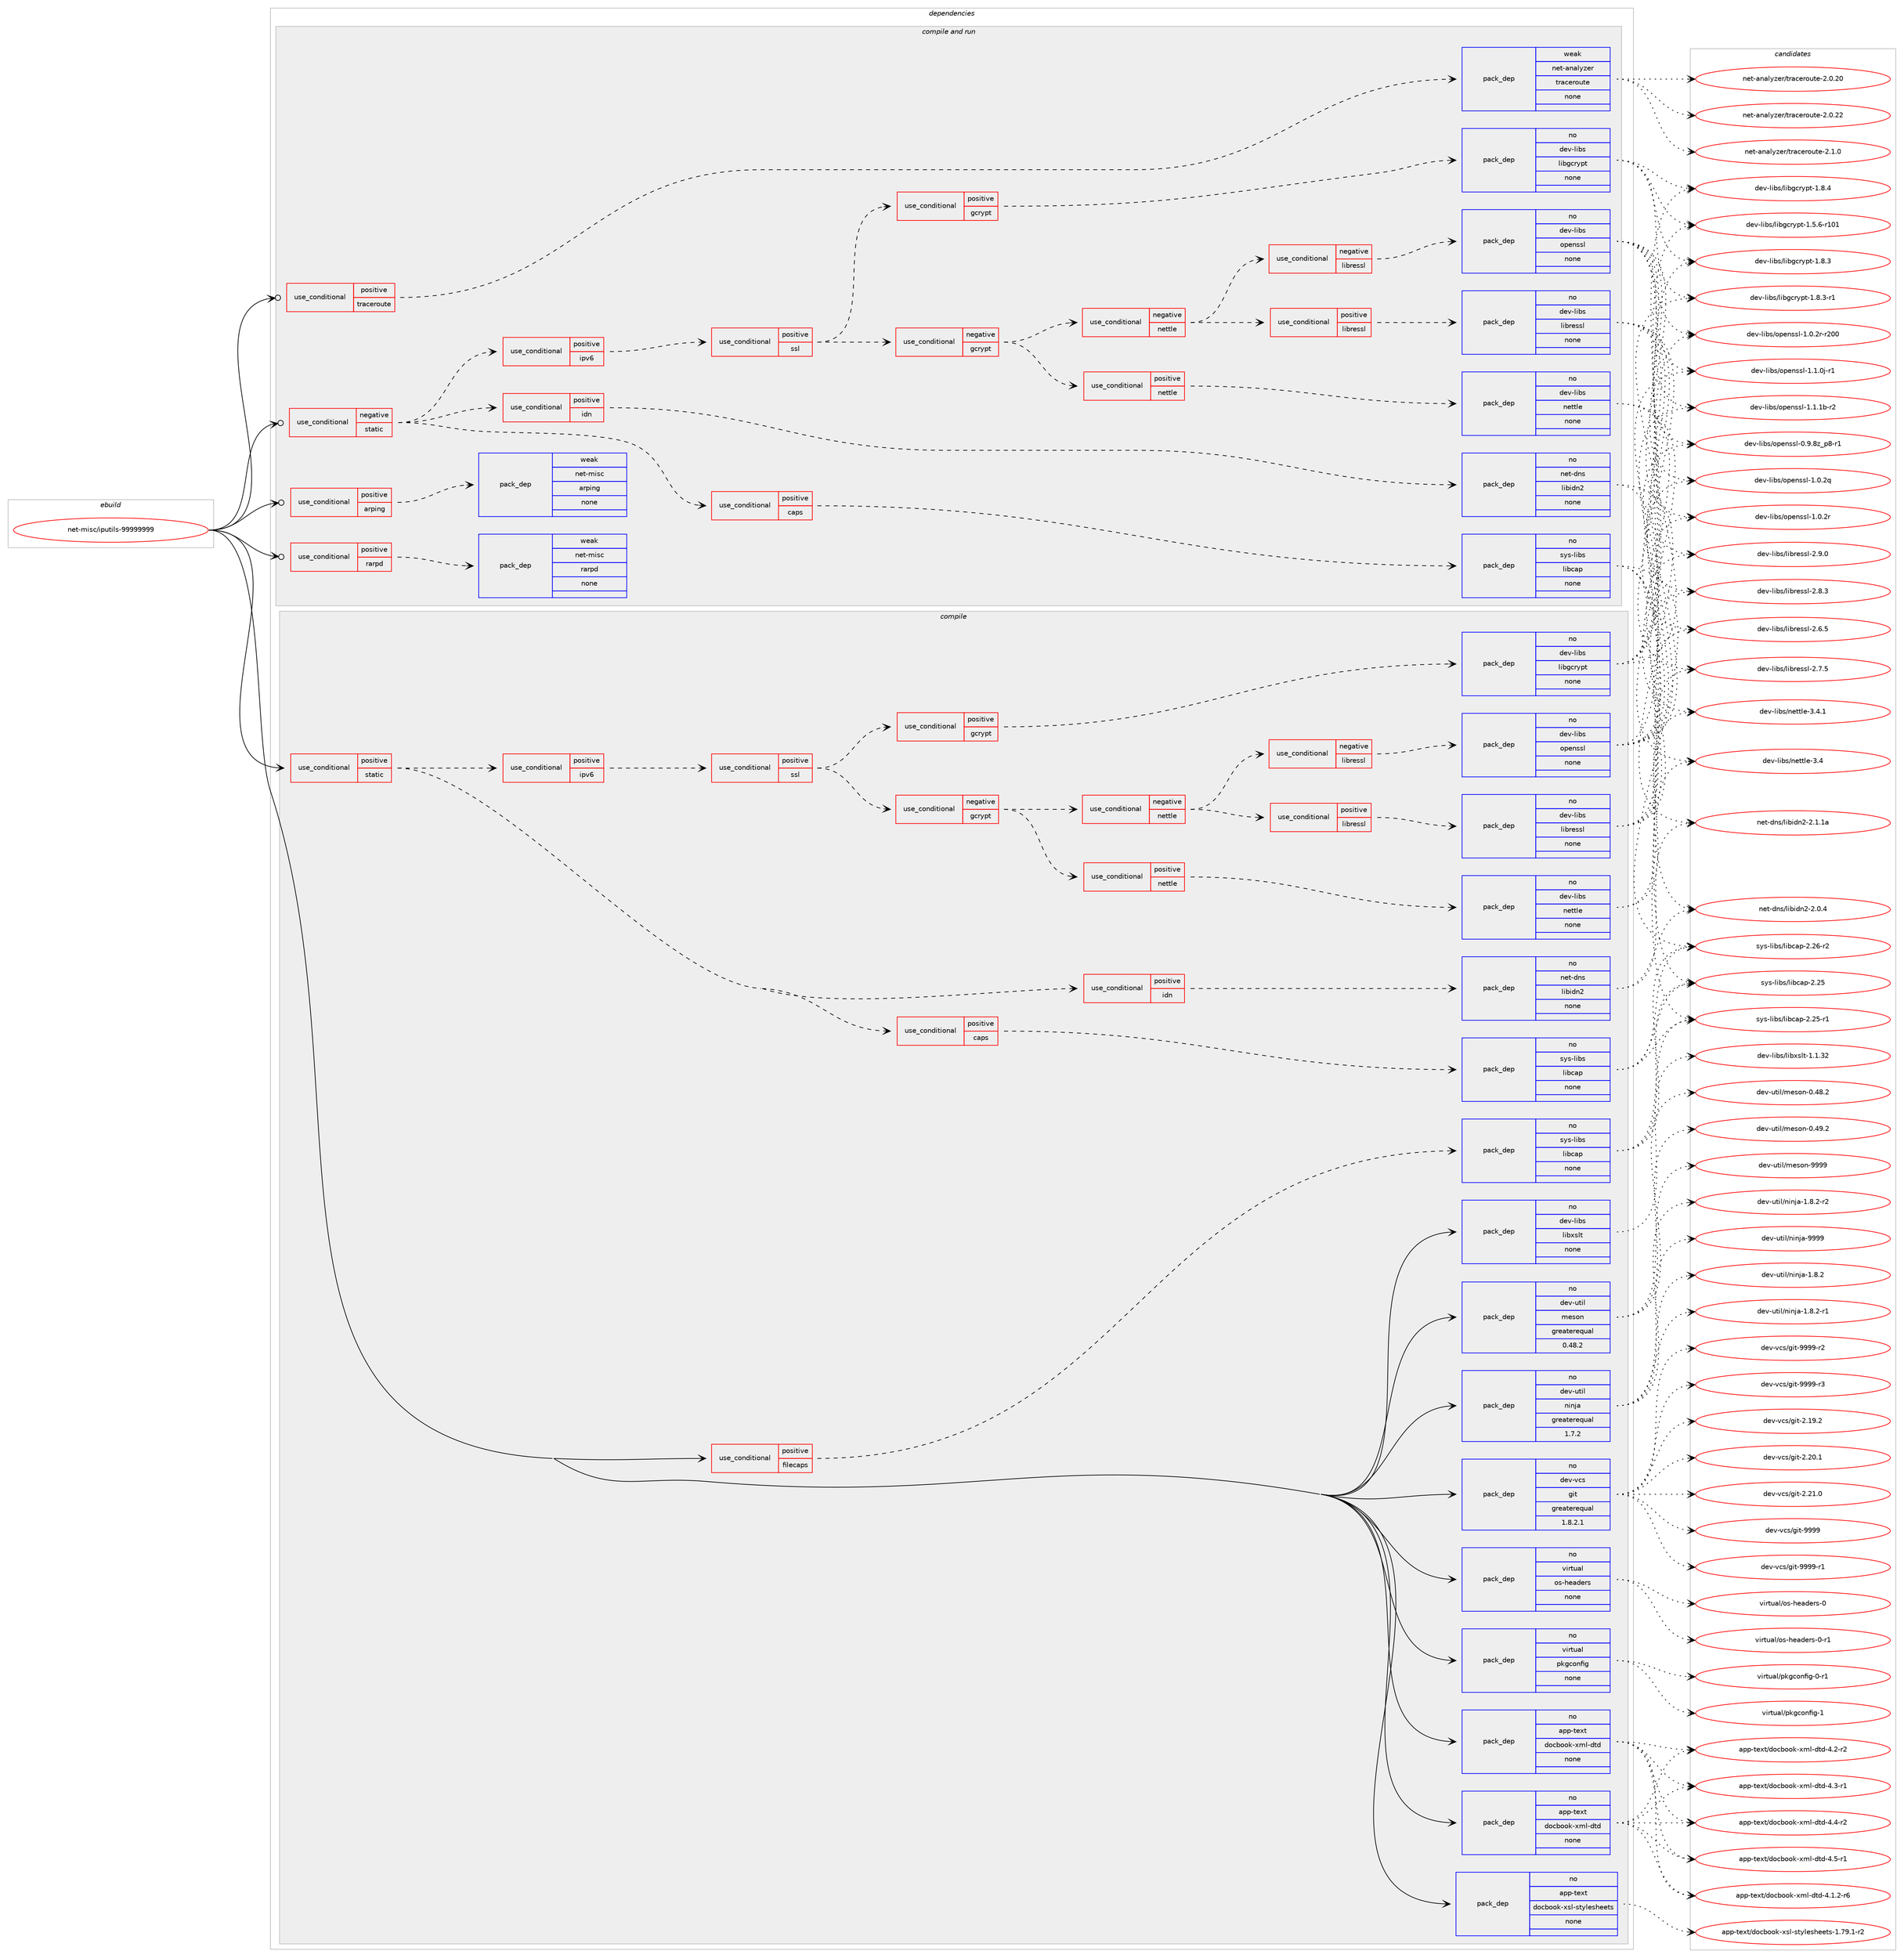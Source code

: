 digraph prolog {

# *************
# Graph options
# *************

newrank=true;
concentrate=true;
compound=true;
graph [rankdir=LR,fontname=Helvetica,fontsize=10,ranksep=1.5];#, ranksep=2.5, nodesep=0.2];
edge  [arrowhead=vee];
node  [fontname=Helvetica,fontsize=10];

# **********
# The ebuild
# **********

subgraph cluster_leftcol {
color=gray;
rank=same;
label=<<i>ebuild</i>>;
id [label="net-misc/iputils-99999999", color=red, width=4, href="../net-misc/iputils-99999999.svg"];
}

# ****************
# The dependencies
# ****************

subgraph cluster_midcol {
color=gray;
label=<<i>dependencies</i>>;
subgraph cluster_compile {
fillcolor="#eeeeee";
style=filled;
label=<<i>compile</i>>;
subgraph cond448499 {
dependency1668539 [label=<<TABLE BORDER="0" CELLBORDER="1" CELLSPACING="0" CELLPADDING="4"><TR><TD ROWSPAN="3" CELLPADDING="10">use_conditional</TD></TR><TR><TD>positive</TD></TR><TR><TD>filecaps</TD></TR></TABLE>>, shape=none, color=red];
subgraph pack1192918 {
dependency1668540 [label=<<TABLE BORDER="0" CELLBORDER="1" CELLSPACING="0" CELLPADDING="4" WIDTH="220"><TR><TD ROWSPAN="6" CELLPADDING="30">pack_dep</TD></TR><TR><TD WIDTH="110">no</TD></TR><TR><TD>sys-libs</TD></TR><TR><TD>libcap</TD></TR><TR><TD>none</TD></TR><TR><TD></TD></TR></TABLE>>, shape=none, color=blue];
}
dependency1668539:e -> dependency1668540:w [weight=20,style="dashed",arrowhead="vee"];
}
id:e -> dependency1668539:w [weight=20,style="solid",arrowhead="vee"];
subgraph cond448500 {
dependency1668541 [label=<<TABLE BORDER="0" CELLBORDER="1" CELLSPACING="0" CELLPADDING="4"><TR><TD ROWSPAN="3" CELLPADDING="10">use_conditional</TD></TR><TR><TD>positive</TD></TR><TR><TD>static</TD></TR></TABLE>>, shape=none, color=red];
subgraph cond448501 {
dependency1668542 [label=<<TABLE BORDER="0" CELLBORDER="1" CELLSPACING="0" CELLPADDING="4"><TR><TD ROWSPAN="3" CELLPADDING="10">use_conditional</TD></TR><TR><TD>positive</TD></TR><TR><TD>caps</TD></TR></TABLE>>, shape=none, color=red];
subgraph pack1192919 {
dependency1668543 [label=<<TABLE BORDER="0" CELLBORDER="1" CELLSPACING="0" CELLPADDING="4" WIDTH="220"><TR><TD ROWSPAN="6" CELLPADDING="30">pack_dep</TD></TR><TR><TD WIDTH="110">no</TD></TR><TR><TD>sys-libs</TD></TR><TR><TD>libcap</TD></TR><TR><TD>none</TD></TR><TR><TD></TD></TR></TABLE>>, shape=none, color=blue];
}
dependency1668542:e -> dependency1668543:w [weight=20,style="dashed",arrowhead="vee"];
}
dependency1668541:e -> dependency1668542:w [weight=20,style="dashed",arrowhead="vee"];
subgraph cond448502 {
dependency1668544 [label=<<TABLE BORDER="0" CELLBORDER="1" CELLSPACING="0" CELLPADDING="4"><TR><TD ROWSPAN="3" CELLPADDING="10">use_conditional</TD></TR><TR><TD>positive</TD></TR><TR><TD>idn</TD></TR></TABLE>>, shape=none, color=red];
subgraph pack1192920 {
dependency1668545 [label=<<TABLE BORDER="0" CELLBORDER="1" CELLSPACING="0" CELLPADDING="4" WIDTH="220"><TR><TD ROWSPAN="6" CELLPADDING="30">pack_dep</TD></TR><TR><TD WIDTH="110">no</TD></TR><TR><TD>net-dns</TD></TR><TR><TD>libidn2</TD></TR><TR><TD>none</TD></TR><TR><TD></TD></TR></TABLE>>, shape=none, color=blue];
}
dependency1668544:e -> dependency1668545:w [weight=20,style="dashed",arrowhead="vee"];
}
dependency1668541:e -> dependency1668544:w [weight=20,style="dashed",arrowhead="vee"];
subgraph cond448503 {
dependency1668546 [label=<<TABLE BORDER="0" CELLBORDER="1" CELLSPACING="0" CELLPADDING="4"><TR><TD ROWSPAN="3" CELLPADDING="10">use_conditional</TD></TR><TR><TD>positive</TD></TR><TR><TD>ipv6</TD></TR></TABLE>>, shape=none, color=red];
subgraph cond448504 {
dependency1668547 [label=<<TABLE BORDER="0" CELLBORDER="1" CELLSPACING="0" CELLPADDING="4"><TR><TD ROWSPAN="3" CELLPADDING="10">use_conditional</TD></TR><TR><TD>positive</TD></TR><TR><TD>ssl</TD></TR></TABLE>>, shape=none, color=red];
subgraph cond448505 {
dependency1668548 [label=<<TABLE BORDER="0" CELLBORDER="1" CELLSPACING="0" CELLPADDING="4"><TR><TD ROWSPAN="3" CELLPADDING="10">use_conditional</TD></TR><TR><TD>positive</TD></TR><TR><TD>gcrypt</TD></TR></TABLE>>, shape=none, color=red];
subgraph pack1192921 {
dependency1668549 [label=<<TABLE BORDER="0" CELLBORDER="1" CELLSPACING="0" CELLPADDING="4" WIDTH="220"><TR><TD ROWSPAN="6" CELLPADDING="30">pack_dep</TD></TR><TR><TD WIDTH="110">no</TD></TR><TR><TD>dev-libs</TD></TR><TR><TD>libgcrypt</TD></TR><TR><TD>none</TD></TR><TR><TD></TD></TR></TABLE>>, shape=none, color=blue];
}
dependency1668548:e -> dependency1668549:w [weight=20,style="dashed",arrowhead="vee"];
}
dependency1668547:e -> dependency1668548:w [weight=20,style="dashed",arrowhead="vee"];
subgraph cond448506 {
dependency1668550 [label=<<TABLE BORDER="0" CELLBORDER="1" CELLSPACING="0" CELLPADDING="4"><TR><TD ROWSPAN="3" CELLPADDING="10">use_conditional</TD></TR><TR><TD>negative</TD></TR><TR><TD>gcrypt</TD></TR></TABLE>>, shape=none, color=red];
subgraph cond448507 {
dependency1668551 [label=<<TABLE BORDER="0" CELLBORDER="1" CELLSPACING="0" CELLPADDING="4"><TR><TD ROWSPAN="3" CELLPADDING="10">use_conditional</TD></TR><TR><TD>positive</TD></TR><TR><TD>nettle</TD></TR></TABLE>>, shape=none, color=red];
subgraph pack1192922 {
dependency1668552 [label=<<TABLE BORDER="0" CELLBORDER="1" CELLSPACING="0" CELLPADDING="4" WIDTH="220"><TR><TD ROWSPAN="6" CELLPADDING="30">pack_dep</TD></TR><TR><TD WIDTH="110">no</TD></TR><TR><TD>dev-libs</TD></TR><TR><TD>nettle</TD></TR><TR><TD>none</TD></TR><TR><TD></TD></TR></TABLE>>, shape=none, color=blue];
}
dependency1668551:e -> dependency1668552:w [weight=20,style="dashed",arrowhead="vee"];
}
dependency1668550:e -> dependency1668551:w [weight=20,style="dashed",arrowhead="vee"];
subgraph cond448508 {
dependency1668553 [label=<<TABLE BORDER="0" CELLBORDER="1" CELLSPACING="0" CELLPADDING="4"><TR><TD ROWSPAN="3" CELLPADDING="10">use_conditional</TD></TR><TR><TD>negative</TD></TR><TR><TD>nettle</TD></TR></TABLE>>, shape=none, color=red];
subgraph cond448509 {
dependency1668554 [label=<<TABLE BORDER="0" CELLBORDER="1" CELLSPACING="0" CELLPADDING="4"><TR><TD ROWSPAN="3" CELLPADDING="10">use_conditional</TD></TR><TR><TD>positive</TD></TR><TR><TD>libressl</TD></TR></TABLE>>, shape=none, color=red];
subgraph pack1192923 {
dependency1668555 [label=<<TABLE BORDER="0" CELLBORDER="1" CELLSPACING="0" CELLPADDING="4" WIDTH="220"><TR><TD ROWSPAN="6" CELLPADDING="30">pack_dep</TD></TR><TR><TD WIDTH="110">no</TD></TR><TR><TD>dev-libs</TD></TR><TR><TD>libressl</TD></TR><TR><TD>none</TD></TR><TR><TD></TD></TR></TABLE>>, shape=none, color=blue];
}
dependency1668554:e -> dependency1668555:w [weight=20,style="dashed",arrowhead="vee"];
}
dependency1668553:e -> dependency1668554:w [weight=20,style="dashed",arrowhead="vee"];
subgraph cond448510 {
dependency1668556 [label=<<TABLE BORDER="0" CELLBORDER="1" CELLSPACING="0" CELLPADDING="4"><TR><TD ROWSPAN="3" CELLPADDING="10">use_conditional</TD></TR><TR><TD>negative</TD></TR><TR><TD>libressl</TD></TR></TABLE>>, shape=none, color=red];
subgraph pack1192924 {
dependency1668557 [label=<<TABLE BORDER="0" CELLBORDER="1" CELLSPACING="0" CELLPADDING="4" WIDTH="220"><TR><TD ROWSPAN="6" CELLPADDING="30">pack_dep</TD></TR><TR><TD WIDTH="110">no</TD></TR><TR><TD>dev-libs</TD></TR><TR><TD>openssl</TD></TR><TR><TD>none</TD></TR><TR><TD></TD></TR></TABLE>>, shape=none, color=blue];
}
dependency1668556:e -> dependency1668557:w [weight=20,style="dashed",arrowhead="vee"];
}
dependency1668553:e -> dependency1668556:w [weight=20,style="dashed",arrowhead="vee"];
}
dependency1668550:e -> dependency1668553:w [weight=20,style="dashed",arrowhead="vee"];
}
dependency1668547:e -> dependency1668550:w [weight=20,style="dashed",arrowhead="vee"];
}
dependency1668546:e -> dependency1668547:w [weight=20,style="dashed",arrowhead="vee"];
}
dependency1668541:e -> dependency1668546:w [weight=20,style="dashed",arrowhead="vee"];
}
id:e -> dependency1668541:w [weight=20,style="solid",arrowhead="vee"];
subgraph pack1192925 {
dependency1668558 [label=<<TABLE BORDER="0" CELLBORDER="1" CELLSPACING="0" CELLPADDING="4" WIDTH="220"><TR><TD ROWSPAN="6" CELLPADDING="30">pack_dep</TD></TR><TR><TD WIDTH="110">no</TD></TR><TR><TD>app-text</TD></TR><TR><TD>docbook-xml-dtd</TD></TR><TR><TD>none</TD></TR><TR><TD></TD></TR></TABLE>>, shape=none, color=blue];
}
id:e -> dependency1668558:w [weight=20,style="solid",arrowhead="vee"];
subgraph pack1192926 {
dependency1668559 [label=<<TABLE BORDER="0" CELLBORDER="1" CELLSPACING="0" CELLPADDING="4" WIDTH="220"><TR><TD ROWSPAN="6" CELLPADDING="30">pack_dep</TD></TR><TR><TD WIDTH="110">no</TD></TR><TR><TD>app-text</TD></TR><TR><TD>docbook-xml-dtd</TD></TR><TR><TD>none</TD></TR><TR><TD></TD></TR></TABLE>>, shape=none, color=blue];
}
id:e -> dependency1668559:w [weight=20,style="solid",arrowhead="vee"];
subgraph pack1192927 {
dependency1668560 [label=<<TABLE BORDER="0" CELLBORDER="1" CELLSPACING="0" CELLPADDING="4" WIDTH="220"><TR><TD ROWSPAN="6" CELLPADDING="30">pack_dep</TD></TR><TR><TD WIDTH="110">no</TD></TR><TR><TD>app-text</TD></TR><TR><TD>docbook-xsl-stylesheets</TD></TR><TR><TD>none</TD></TR><TR><TD></TD></TR></TABLE>>, shape=none, color=blue];
}
id:e -> dependency1668560:w [weight=20,style="solid",arrowhead="vee"];
subgraph pack1192928 {
dependency1668561 [label=<<TABLE BORDER="0" CELLBORDER="1" CELLSPACING="0" CELLPADDING="4" WIDTH="220"><TR><TD ROWSPAN="6" CELLPADDING="30">pack_dep</TD></TR><TR><TD WIDTH="110">no</TD></TR><TR><TD>dev-libs</TD></TR><TR><TD>libxslt</TD></TR><TR><TD>none</TD></TR><TR><TD></TD></TR></TABLE>>, shape=none, color=blue];
}
id:e -> dependency1668561:w [weight=20,style="solid",arrowhead="vee"];
subgraph pack1192929 {
dependency1668562 [label=<<TABLE BORDER="0" CELLBORDER="1" CELLSPACING="0" CELLPADDING="4" WIDTH="220"><TR><TD ROWSPAN="6" CELLPADDING="30">pack_dep</TD></TR><TR><TD WIDTH="110">no</TD></TR><TR><TD>dev-util</TD></TR><TR><TD>meson</TD></TR><TR><TD>greaterequal</TD></TR><TR><TD>0.48.2</TD></TR></TABLE>>, shape=none, color=blue];
}
id:e -> dependency1668562:w [weight=20,style="solid",arrowhead="vee"];
subgraph pack1192930 {
dependency1668563 [label=<<TABLE BORDER="0" CELLBORDER="1" CELLSPACING="0" CELLPADDING="4" WIDTH="220"><TR><TD ROWSPAN="6" CELLPADDING="30">pack_dep</TD></TR><TR><TD WIDTH="110">no</TD></TR><TR><TD>dev-util</TD></TR><TR><TD>ninja</TD></TR><TR><TD>greaterequal</TD></TR><TR><TD>1.7.2</TD></TR></TABLE>>, shape=none, color=blue];
}
id:e -> dependency1668563:w [weight=20,style="solid",arrowhead="vee"];
subgraph pack1192931 {
dependency1668564 [label=<<TABLE BORDER="0" CELLBORDER="1" CELLSPACING="0" CELLPADDING="4" WIDTH="220"><TR><TD ROWSPAN="6" CELLPADDING="30">pack_dep</TD></TR><TR><TD WIDTH="110">no</TD></TR><TR><TD>dev-vcs</TD></TR><TR><TD>git</TD></TR><TR><TD>greaterequal</TD></TR><TR><TD>1.8.2.1</TD></TR></TABLE>>, shape=none, color=blue];
}
id:e -> dependency1668564:w [weight=20,style="solid",arrowhead="vee"];
subgraph pack1192932 {
dependency1668565 [label=<<TABLE BORDER="0" CELLBORDER="1" CELLSPACING="0" CELLPADDING="4" WIDTH="220"><TR><TD ROWSPAN="6" CELLPADDING="30">pack_dep</TD></TR><TR><TD WIDTH="110">no</TD></TR><TR><TD>virtual</TD></TR><TR><TD>os-headers</TD></TR><TR><TD>none</TD></TR><TR><TD></TD></TR></TABLE>>, shape=none, color=blue];
}
id:e -> dependency1668565:w [weight=20,style="solid",arrowhead="vee"];
subgraph pack1192933 {
dependency1668566 [label=<<TABLE BORDER="0" CELLBORDER="1" CELLSPACING="0" CELLPADDING="4" WIDTH="220"><TR><TD ROWSPAN="6" CELLPADDING="30">pack_dep</TD></TR><TR><TD WIDTH="110">no</TD></TR><TR><TD>virtual</TD></TR><TR><TD>pkgconfig</TD></TR><TR><TD>none</TD></TR><TR><TD></TD></TR></TABLE>>, shape=none, color=blue];
}
id:e -> dependency1668566:w [weight=20,style="solid",arrowhead="vee"];
}
subgraph cluster_compileandrun {
fillcolor="#eeeeee";
style=filled;
label=<<i>compile and run</i>>;
subgraph cond448511 {
dependency1668567 [label=<<TABLE BORDER="0" CELLBORDER="1" CELLSPACING="0" CELLPADDING="4"><TR><TD ROWSPAN="3" CELLPADDING="10">use_conditional</TD></TR><TR><TD>negative</TD></TR><TR><TD>static</TD></TR></TABLE>>, shape=none, color=red];
subgraph cond448512 {
dependency1668568 [label=<<TABLE BORDER="0" CELLBORDER="1" CELLSPACING="0" CELLPADDING="4"><TR><TD ROWSPAN="3" CELLPADDING="10">use_conditional</TD></TR><TR><TD>positive</TD></TR><TR><TD>caps</TD></TR></TABLE>>, shape=none, color=red];
subgraph pack1192934 {
dependency1668569 [label=<<TABLE BORDER="0" CELLBORDER="1" CELLSPACING="0" CELLPADDING="4" WIDTH="220"><TR><TD ROWSPAN="6" CELLPADDING="30">pack_dep</TD></TR><TR><TD WIDTH="110">no</TD></TR><TR><TD>sys-libs</TD></TR><TR><TD>libcap</TD></TR><TR><TD>none</TD></TR><TR><TD></TD></TR></TABLE>>, shape=none, color=blue];
}
dependency1668568:e -> dependency1668569:w [weight=20,style="dashed",arrowhead="vee"];
}
dependency1668567:e -> dependency1668568:w [weight=20,style="dashed",arrowhead="vee"];
subgraph cond448513 {
dependency1668570 [label=<<TABLE BORDER="0" CELLBORDER="1" CELLSPACING="0" CELLPADDING="4"><TR><TD ROWSPAN="3" CELLPADDING="10">use_conditional</TD></TR><TR><TD>positive</TD></TR><TR><TD>idn</TD></TR></TABLE>>, shape=none, color=red];
subgraph pack1192935 {
dependency1668571 [label=<<TABLE BORDER="0" CELLBORDER="1" CELLSPACING="0" CELLPADDING="4" WIDTH="220"><TR><TD ROWSPAN="6" CELLPADDING="30">pack_dep</TD></TR><TR><TD WIDTH="110">no</TD></TR><TR><TD>net-dns</TD></TR><TR><TD>libidn2</TD></TR><TR><TD>none</TD></TR><TR><TD></TD></TR></TABLE>>, shape=none, color=blue];
}
dependency1668570:e -> dependency1668571:w [weight=20,style="dashed",arrowhead="vee"];
}
dependency1668567:e -> dependency1668570:w [weight=20,style="dashed",arrowhead="vee"];
subgraph cond448514 {
dependency1668572 [label=<<TABLE BORDER="0" CELLBORDER="1" CELLSPACING="0" CELLPADDING="4"><TR><TD ROWSPAN="3" CELLPADDING="10">use_conditional</TD></TR><TR><TD>positive</TD></TR><TR><TD>ipv6</TD></TR></TABLE>>, shape=none, color=red];
subgraph cond448515 {
dependency1668573 [label=<<TABLE BORDER="0" CELLBORDER="1" CELLSPACING="0" CELLPADDING="4"><TR><TD ROWSPAN="3" CELLPADDING="10">use_conditional</TD></TR><TR><TD>positive</TD></TR><TR><TD>ssl</TD></TR></TABLE>>, shape=none, color=red];
subgraph cond448516 {
dependency1668574 [label=<<TABLE BORDER="0" CELLBORDER="1" CELLSPACING="0" CELLPADDING="4"><TR><TD ROWSPAN="3" CELLPADDING="10">use_conditional</TD></TR><TR><TD>positive</TD></TR><TR><TD>gcrypt</TD></TR></TABLE>>, shape=none, color=red];
subgraph pack1192936 {
dependency1668575 [label=<<TABLE BORDER="0" CELLBORDER="1" CELLSPACING="0" CELLPADDING="4" WIDTH="220"><TR><TD ROWSPAN="6" CELLPADDING="30">pack_dep</TD></TR><TR><TD WIDTH="110">no</TD></TR><TR><TD>dev-libs</TD></TR><TR><TD>libgcrypt</TD></TR><TR><TD>none</TD></TR><TR><TD></TD></TR></TABLE>>, shape=none, color=blue];
}
dependency1668574:e -> dependency1668575:w [weight=20,style="dashed",arrowhead="vee"];
}
dependency1668573:e -> dependency1668574:w [weight=20,style="dashed",arrowhead="vee"];
subgraph cond448517 {
dependency1668576 [label=<<TABLE BORDER="0" CELLBORDER="1" CELLSPACING="0" CELLPADDING="4"><TR><TD ROWSPAN="3" CELLPADDING="10">use_conditional</TD></TR><TR><TD>negative</TD></TR><TR><TD>gcrypt</TD></TR></TABLE>>, shape=none, color=red];
subgraph cond448518 {
dependency1668577 [label=<<TABLE BORDER="0" CELLBORDER="1" CELLSPACING="0" CELLPADDING="4"><TR><TD ROWSPAN="3" CELLPADDING="10">use_conditional</TD></TR><TR><TD>positive</TD></TR><TR><TD>nettle</TD></TR></TABLE>>, shape=none, color=red];
subgraph pack1192937 {
dependency1668578 [label=<<TABLE BORDER="0" CELLBORDER="1" CELLSPACING="0" CELLPADDING="4" WIDTH="220"><TR><TD ROWSPAN="6" CELLPADDING="30">pack_dep</TD></TR><TR><TD WIDTH="110">no</TD></TR><TR><TD>dev-libs</TD></TR><TR><TD>nettle</TD></TR><TR><TD>none</TD></TR><TR><TD></TD></TR></TABLE>>, shape=none, color=blue];
}
dependency1668577:e -> dependency1668578:w [weight=20,style="dashed",arrowhead="vee"];
}
dependency1668576:e -> dependency1668577:w [weight=20,style="dashed",arrowhead="vee"];
subgraph cond448519 {
dependency1668579 [label=<<TABLE BORDER="0" CELLBORDER="1" CELLSPACING="0" CELLPADDING="4"><TR><TD ROWSPAN="3" CELLPADDING="10">use_conditional</TD></TR><TR><TD>negative</TD></TR><TR><TD>nettle</TD></TR></TABLE>>, shape=none, color=red];
subgraph cond448520 {
dependency1668580 [label=<<TABLE BORDER="0" CELLBORDER="1" CELLSPACING="0" CELLPADDING="4"><TR><TD ROWSPAN="3" CELLPADDING="10">use_conditional</TD></TR><TR><TD>positive</TD></TR><TR><TD>libressl</TD></TR></TABLE>>, shape=none, color=red];
subgraph pack1192938 {
dependency1668581 [label=<<TABLE BORDER="0" CELLBORDER="1" CELLSPACING="0" CELLPADDING="4" WIDTH="220"><TR><TD ROWSPAN="6" CELLPADDING="30">pack_dep</TD></TR><TR><TD WIDTH="110">no</TD></TR><TR><TD>dev-libs</TD></TR><TR><TD>libressl</TD></TR><TR><TD>none</TD></TR><TR><TD></TD></TR></TABLE>>, shape=none, color=blue];
}
dependency1668580:e -> dependency1668581:w [weight=20,style="dashed",arrowhead="vee"];
}
dependency1668579:e -> dependency1668580:w [weight=20,style="dashed",arrowhead="vee"];
subgraph cond448521 {
dependency1668582 [label=<<TABLE BORDER="0" CELLBORDER="1" CELLSPACING="0" CELLPADDING="4"><TR><TD ROWSPAN="3" CELLPADDING="10">use_conditional</TD></TR><TR><TD>negative</TD></TR><TR><TD>libressl</TD></TR></TABLE>>, shape=none, color=red];
subgraph pack1192939 {
dependency1668583 [label=<<TABLE BORDER="0" CELLBORDER="1" CELLSPACING="0" CELLPADDING="4" WIDTH="220"><TR><TD ROWSPAN="6" CELLPADDING="30">pack_dep</TD></TR><TR><TD WIDTH="110">no</TD></TR><TR><TD>dev-libs</TD></TR><TR><TD>openssl</TD></TR><TR><TD>none</TD></TR><TR><TD></TD></TR></TABLE>>, shape=none, color=blue];
}
dependency1668582:e -> dependency1668583:w [weight=20,style="dashed",arrowhead="vee"];
}
dependency1668579:e -> dependency1668582:w [weight=20,style="dashed",arrowhead="vee"];
}
dependency1668576:e -> dependency1668579:w [weight=20,style="dashed",arrowhead="vee"];
}
dependency1668573:e -> dependency1668576:w [weight=20,style="dashed",arrowhead="vee"];
}
dependency1668572:e -> dependency1668573:w [weight=20,style="dashed",arrowhead="vee"];
}
dependency1668567:e -> dependency1668572:w [weight=20,style="dashed",arrowhead="vee"];
}
id:e -> dependency1668567:w [weight=20,style="solid",arrowhead="odotvee"];
subgraph cond448522 {
dependency1668584 [label=<<TABLE BORDER="0" CELLBORDER="1" CELLSPACING="0" CELLPADDING="4"><TR><TD ROWSPAN="3" CELLPADDING="10">use_conditional</TD></TR><TR><TD>positive</TD></TR><TR><TD>arping</TD></TR></TABLE>>, shape=none, color=red];
subgraph pack1192940 {
dependency1668585 [label=<<TABLE BORDER="0" CELLBORDER="1" CELLSPACING="0" CELLPADDING="4" WIDTH="220"><TR><TD ROWSPAN="6" CELLPADDING="30">pack_dep</TD></TR><TR><TD WIDTH="110">weak</TD></TR><TR><TD>net-misc</TD></TR><TR><TD>arping</TD></TR><TR><TD>none</TD></TR><TR><TD></TD></TR></TABLE>>, shape=none, color=blue];
}
dependency1668584:e -> dependency1668585:w [weight=20,style="dashed",arrowhead="vee"];
}
id:e -> dependency1668584:w [weight=20,style="solid",arrowhead="odotvee"];
subgraph cond448523 {
dependency1668586 [label=<<TABLE BORDER="0" CELLBORDER="1" CELLSPACING="0" CELLPADDING="4"><TR><TD ROWSPAN="3" CELLPADDING="10">use_conditional</TD></TR><TR><TD>positive</TD></TR><TR><TD>rarpd</TD></TR></TABLE>>, shape=none, color=red];
subgraph pack1192941 {
dependency1668587 [label=<<TABLE BORDER="0" CELLBORDER="1" CELLSPACING="0" CELLPADDING="4" WIDTH="220"><TR><TD ROWSPAN="6" CELLPADDING="30">pack_dep</TD></TR><TR><TD WIDTH="110">weak</TD></TR><TR><TD>net-misc</TD></TR><TR><TD>rarpd</TD></TR><TR><TD>none</TD></TR><TR><TD></TD></TR></TABLE>>, shape=none, color=blue];
}
dependency1668586:e -> dependency1668587:w [weight=20,style="dashed",arrowhead="vee"];
}
id:e -> dependency1668586:w [weight=20,style="solid",arrowhead="odotvee"];
subgraph cond448524 {
dependency1668588 [label=<<TABLE BORDER="0" CELLBORDER="1" CELLSPACING="0" CELLPADDING="4"><TR><TD ROWSPAN="3" CELLPADDING="10">use_conditional</TD></TR><TR><TD>positive</TD></TR><TR><TD>traceroute</TD></TR></TABLE>>, shape=none, color=red];
subgraph pack1192942 {
dependency1668589 [label=<<TABLE BORDER="0" CELLBORDER="1" CELLSPACING="0" CELLPADDING="4" WIDTH="220"><TR><TD ROWSPAN="6" CELLPADDING="30">pack_dep</TD></TR><TR><TD WIDTH="110">weak</TD></TR><TR><TD>net-analyzer</TD></TR><TR><TD>traceroute</TD></TR><TR><TD>none</TD></TR><TR><TD></TD></TR></TABLE>>, shape=none, color=blue];
}
dependency1668588:e -> dependency1668589:w [weight=20,style="dashed",arrowhead="vee"];
}
id:e -> dependency1668588:w [weight=20,style="solid",arrowhead="odotvee"];
}
subgraph cluster_run {
fillcolor="#eeeeee";
style=filled;
label=<<i>run</i>>;
}
}

# **************
# The candidates
# **************

subgraph cluster_choices {
rank=same;
color=gray;
label=<<i>candidates</i>>;

subgraph choice1192918 {
color=black;
nodesep=1;
choice1151211154510810598115471081059899971124550465053 [label="sys-libs/libcap-2.25", color=red, width=4,href="../sys-libs/libcap-2.25.svg"];
choice11512111545108105981154710810598999711245504650534511449 [label="sys-libs/libcap-2.25-r1", color=red, width=4,href="../sys-libs/libcap-2.25-r1.svg"];
choice11512111545108105981154710810598999711245504650544511450 [label="sys-libs/libcap-2.26-r2", color=red, width=4,href="../sys-libs/libcap-2.26-r2.svg"];
dependency1668540:e -> choice1151211154510810598115471081059899971124550465053:w [style=dotted,weight="100"];
dependency1668540:e -> choice11512111545108105981154710810598999711245504650534511449:w [style=dotted,weight="100"];
dependency1668540:e -> choice11512111545108105981154710810598999711245504650544511450:w [style=dotted,weight="100"];
}
subgraph choice1192919 {
color=black;
nodesep=1;
choice1151211154510810598115471081059899971124550465053 [label="sys-libs/libcap-2.25", color=red, width=4,href="../sys-libs/libcap-2.25.svg"];
choice11512111545108105981154710810598999711245504650534511449 [label="sys-libs/libcap-2.25-r1", color=red, width=4,href="../sys-libs/libcap-2.25-r1.svg"];
choice11512111545108105981154710810598999711245504650544511450 [label="sys-libs/libcap-2.26-r2", color=red, width=4,href="../sys-libs/libcap-2.26-r2.svg"];
dependency1668543:e -> choice1151211154510810598115471081059899971124550465053:w [style=dotted,weight="100"];
dependency1668543:e -> choice11512111545108105981154710810598999711245504650534511449:w [style=dotted,weight="100"];
dependency1668543:e -> choice11512111545108105981154710810598999711245504650544511450:w [style=dotted,weight="100"];
}
subgraph choice1192920 {
color=black;
nodesep=1;
choice11010111645100110115471081059810510011050455046484652 [label="net-dns/libidn2-2.0.4", color=red, width=4,href="../net-dns/libidn2-2.0.4.svg"];
choice1101011164510011011547108105981051001105045504649464997 [label="net-dns/libidn2-2.1.1a", color=red, width=4,href="../net-dns/libidn2-2.1.1a.svg"];
dependency1668545:e -> choice11010111645100110115471081059810510011050455046484652:w [style=dotted,weight="100"];
dependency1668545:e -> choice1101011164510011011547108105981051001105045504649464997:w [style=dotted,weight="100"];
}
subgraph choice1192921 {
color=black;
nodesep=1;
choice100101118451081059811547108105981039911412111211645494653465445114494849 [label="dev-libs/libgcrypt-1.5.6-r101", color=red, width=4,href="../dev-libs/libgcrypt-1.5.6-r101.svg"];
choice1001011184510810598115471081059810399114121112116454946564651 [label="dev-libs/libgcrypt-1.8.3", color=red, width=4,href="../dev-libs/libgcrypt-1.8.3.svg"];
choice10010111845108105981154710810598103991141211121164549465646514511449 [label="dev-libs/libgcrypt-1.8.3-r1", color=red, width=4,href="../dev-libs/libgcrypt-1.8.3-r1.svg"];
choice1001011184510810598115471081059810399114121112116454946564652 [label="dev-libs/libgcrypt-1.8.4", color=red, width=4,href="../dev-libs/libgcrypt-1.8.4.svg"];
dependency1668549:e -> choice100101118451081059811547108105981039911412111211645494653465445114494849:w [style=dotted,weight="100"];
dependency1668549:e -> choice1001011184510810598115471081059810399114121112116454946564651:w [style=dotted,weight="100"];
dependency1668549:e -> choice10010111845108105981154710810598103991141211121164549465646514511449:w [style=dotted,weight="100"];
dependency1668549:e -> choice1001011184510810598115471081059810399114121112116454946564652:w [style=dotted,weight="100"];
}
subgraph choice1192922 {
color=black;
nodesep=1;
choice10010111845108105981154711010111611610810145514652 [label="dev-libs/nettle-3.4", color=red, width=4,href="../dev-libs/nettle-3.4.svg"];
choice100101118451081059811547110101116116108101455146524649 [label="dev-libs/nettle-3.4.1", color=red, width=4,href="../dev-libs/nettle-3.4.1.svg"];
dependency1668552:e -> choice10010111845108105981154711010111611610810145514652:w [style=dotted,weight="100"];
dependency1668552:e -> choice100101118451081059811547110101116116108101455146524649:w [style=dotted,weight="100"];
}
subgraph choice1192923 {
color=black;
nodesep=1;
choice10010111845108105981154710810598114101115115108455046544653 [label="dev-libs/libressl-2.6.5", color=red, width=4,href="../dev-libs/libressl-2.6.5.svg"];
choice10010111845108105981154710810598114101115115108455046554653 [label="dev-libs/libressl-2.7.5", color=red, width=4,href="../dev-libs/libressl-2.7.5.svg"];
choice10010111845108105981154710810598114101115115108455046564651 [label="dev-libs/libressl-2.8.3", color=red, width=4,href="../dev-libs/libressl-2.8.3.svg"];
choice10010111845108105981154710810598114101115115108455046574648 [label="dev-libs/libressl-2.9.0", color=red, width=4,href="../dev-libs/libressl-2.9.0.svg"];
dependency1668555:e -> choice10010111845108105981154710810598114101115115108455046544653:w [style=dotted,weight="100"];
dependency1668555:e -> choice10010111845108105981154710810598114101115115108455046554653:w [style=dotted,weight="100"];
dependency1668555:e -> choice10010111845108105981154710810598114101115115108455046564651:w [style=dotted,weight="100"];
dependency1668555:e -> choice10010111845108105981154710810598114101115115108455046574648:w [style=dotted,weight="100"];
}
subgraph choice1192924 {
color=black;
nodesep=1;
choice10010111845108105981154711111210111011511510845484657465612295112564511449 [label="dev-libs/openssl-0.9.8z_p8-r1", color=red, width=4,href="../dev-libs/openssl-0.9.8z_p8-r1.svg"];
choice100101118451081059811547111112101110115115108454946484650113 [label="dev-libs/openssl-1.0.2q", color=red, width=4,href="../dev-libs/openssl-1.0.2q.svg"];
choice100101118451081059811547111112101110115115108454946484650114 [label="dev-libs/openssl-1.0.2r", color=red, width=4,href="../dev-libs/openssl-1.0.2r.svg"];
choice10010111845108105981154711111210111011511510845494648465011445114504848 [label="dev-libs/openssl-1.0.2r-r200", color=red, width=4,href="../dev-libs/openssl-1.0.2r-r200.svg"];
choice1001011184510810598115471111121011101151151084549464946481064511449 [label="dev-libs/openssl-1.1.0j-r1", color=red, width=4,href="../dev-libs/openssl-1.1.0j-r1.svg"];
choice100101118451081059811547111112101110115115108454946494649984511450 [label="dev-libs/openssl-1.1.1b-r2", color=red, width=4,href="../dev-libs/openssl-1.1.1b-r2.svg"];
dependency1668557:e -> choice10010111845108105981154711111210111011511510845484657465612295112564511449:w [style=dotted,weight="100"];
dependency1668557:e -> choice100101118451081059811547111112101110115115108454946484650113:w [style=dotted,weight="100"];
dependency1668557:e -> choice100101118451081059811547111112101110115115108454946484650114:w [style=dotted,weight="100"];
dependency1668557:e -> choice10010111845108105981154711111210111011511510845494648465011445114504848:w [style=dotted,weight="100"];
dependency1668557:e -> choice1001011184510810598115471111121011101151151084549464946481064511449:w [style=dotted,weight="100"];
dependency1668557:e -> choice100101118451081059811547111112101110115115108454946494649984511450:w [style=dotted,weight="100"];
}
subgraph choice1192925 {
color=black;
nodesep=1;
choice971121124511610112011647100111999811111110745120109108451001161004552464946504511454 [label="app-text/docbook-xml-dtd-4.1.2-r6", color=red, width=4,href="../app-text/docbook-xml-dtd-4.1.2-r6.svg"];
choice97112112451161011201164710011199981111111074512010910845100116100455246504511450 [label="app-text/docbook-xml-dtd-4.2-r2", color=red, width=4,href="../app-text/docbook-xml-dtd-4.2-r2.svg"];
choice97112112451161011201164710011199981111111074512010910845100116100455246514511449 [label="app-text/docbook-xml-dtd-4.3-r1", color=red, width=4,href="../app-text/docbook-xml-dtd-4.3-r1.svg"];
choice97112112451161011201164710011199981111111074512010910845100116100455246524511450 [label="app-text/docbook-xml-dtd-4.4-r2", color=red, width=4,href="../app-text/docbook-xml-dtd-4.4-r2.svg"];
choice97112112451161011201164710011199981111111074512010910845100116100455246534511449 [label="app-text/docbook-xml-dtd-4.5-r1", color=red, width=4,href="../app-text/docbook-xml-dtd-4.5-r1.svg"];
dependency1668558:e -> choice971121124511610112011647100111999811111110745120109108451001161004552464946504511454:w [style=dotted,weight="100"];
dependency1668558:e -> choice97112112451161011201164710011199981111111074512010910845100116100455246504511450:w [style=dotted,weight="100"];
dependency1668558:e -> choice97112112451161011201164710011199981111111074512010910845100116100455246514511449:w [style=dotted,weight="100"];
dependency1668558:e -> choice97112112451161011201164710011199981111111074512010910845100116100455246524511450:w [style=dotted,weight="100"];
dependency1668558:e -> choice97112112451161011201164710011199981111111074512010910845100116100455246534511449:w [style=dotted,weight="100"];
}
subgraph choice1192926 {
color=black;
nodesep=1;
choice971121124511610112011647100111999811111110745120109108451001161004552464946504511454 [label="app-text/docbook-xml-dtd-4.1.2-r6", color=red, width=4,href="../app-text/docbook-xml-dtd-4.1.2-r6.svg"];
choice97112112451161011201164710011199981111111074512010910845100116100455246504511450 [label="app-text/docbook-xml-dtd-4.2-r2", color=red, width=4,href="../app-text/docbook-xml-dtd-4.2-r2.svg"];
choice97112112451161011201164710011199981111111074512010910845100116100455246514511449 [label="app-text/docbook-xml-dtd-4.3-r1", color=red, width=4,href="../app-text/docbook-xml-dtd-4.3-r1.svg"];
choice97112112451161011201164710011199981111111074512010910845100116100455246524511450 [label="app-text/docbook-xml-dtd-4.4-r2", color=red, width=4,href="../app-text/docbook-xml-dtd-4.4-r2.svg"];
choice97112112451161011201164710011199981111111074512010910845100116100455246534511449 [label="app-text/docbook-xml-dtd-4.5-r1", color=red, width=4,href="../app-text/docbook-xml-dtd-4.5-r1.svg"];
dependency1668559:e -> choice971121124511610112011647100111999811111110745120109108451001161004552464946504511454:w [style=dotted,weight="100"];
dependency1668559:e -> choice97112112451161011201164710011199981111111074512010910845100116100455246504511450:w [style=dotted,weight="100"];
dependency1668559:e -> choice97112112451161011201164710011199981111111074512010910845100116100455246514511449:w [style=dotted,weight="100"];
dependency1668559:e -> choice97112112451161011201164710011199981111111074512010910845100116100455246524511450:w [style=dotted,weight="100"];
dependency1668559:e -> choice97112112451161011201164710011199981111111074512010910845100116100455246534511449:w [style=dotted,weight="100"];
}
subgraph choice1192927 {
color=black;
nodesep=1;
choice97112112451161011201164710011199981111111074512011510845115116121108101115104101101116115454946555746494511450 [label="app-text/docbook-xsl-stylesheets-1.79.1-r2", color=red, width=4,href="../app-text/docbook-xsl-stylesheets-1.79.1-r2.svg"];
dependency1668560:e -> choice97112112451161011201164710011199981111111074512011510845115116121108101115104101101116115454946555746494511450:w [style=dotted,weight="100"];
}
subgraph choice1192928 {
color=black;
nodesep=1;
choice1001011184510810598115471081059812011510811645494649465150 [label="dev-libs/libxslt-1.1.32", color=red, width=4,href="../dev-libs/libxslt-1.1.32.svg"];
dependency1668561:e -> choice1001011184510810598115471081059812011510811645494649465150:w [style=dotted,weight="100"];
}
subgraph choice1192929 {
color=black;
nodesep=1;
choice100101118451171161051084710910111511111045484652564650 [label="dev-util/meson-0.48.2", color=red, width=4,href="../dev-util/meson-0.48.2.svg"];
choice100101118451171161051084710910111511111045484652574650 [label="dev-util/meson-0.49.2", color=red, width=4,href="../dev-util/meson-0.49.2.svg"];
choice10010111845117116105108471091011151111104557575757 [label="dev-util/meson-9999", color=red, width=4,href="../dev-util/meson-9999.svg"];
dependency1668562:e -> choice100101118451171161051084710910111511111045484652564650:w [style=dotted,weight="100"];
dependency1668562:e -> choice100101118451171161051084710910111511111045484652574650:w [style=dotted,weight="100"];
dependency1668562:e -> choice10010111845117116105108471091011151111104557575757:w [style=dotted,weight="100"];
}
subgraph choice1192930 {
color=black;
nodesep=1;
choice100101118451171161051084711010511010697454946564650 [label="dev-util/ninja-1.8.2", color=red, width=4,href="../dev-util/ninja-1.8.2.svg"];
choice1001011184511711610510847110105110106974549465646504511449 [label="dev-util/ninja-1.8.2-r1", color=red, width=4,href="../dev-util/ninja-1.8.2-r1.svg"];
choice1001011184511711610510847110105110106974549465646504511450 [label="dev-util/ninja-1.8.2-r2", color=red, width=4,href="../dev-util/ninja-1.8.2-r2.svg"];
choice1001011184511711610510847110105110106974557575757 [label="dev-util/ninja-9999", color=red, width=4,href="../dev-util/ninja-9999.svg"];
dependency1668563:e -> choice100101118451171161051084711010511010697454946564650:w [style=dotted,weight="100"];
dependency1668563:e -> choice1001011184511711610510847110105110106974549465646504511449:w [style=dotted,weight="100"];
dependency1668563:e -> choice1001011184511711610510847110105110106974549465646504511450:w [style=dotted,weight="100"];
dependency1668563:e -> choice1001011184511711610510847110105110106974557575757:w [style=dotted,weight="100"];
}
subgraph choice1192931 {
color=black;
nodesep=1;
choice10010111845118991154710310511645504649574650 [label="dev-vcs/git-2.19.2", color=red, width=4,href="../dev-vcs/git-2.19.2.svg"];
choice10010111845118991154710310511645504650484649 [label="dev-vcs/git-2.20.1", color=red, width=4,href="../dev-vcs/git-2.20.1.svg"];
choice10010111845118991154710310511645504650494648 [label="dev-vcs/git-2.21.0", color=red, width=4,href="../dev-vcs/git-2.21.0.svg"];
choice1001011184511899115471031051164557575757 [label="dev-vcs/git-9999", color=red, width=4,href="../dev-vcs/git-9999.svg"];
choice10010111845118991154710310511645575757574511449 [label="dev-vcs/git-9999-r1", color=red, width=4,href="../dev-vcs/git-9999-r1.svg"];
choice10010111845118991154710310511645575757574511450 [label="dev-vcs/git-9999-r2", color=red, width=4,href="../dev-vcs/git-9999-r2.svg"];
choice10010111845118991154710310511645575757574511451 [label="dev-vcs/git-9999-r3", color=red, width=4,href="../dev-vcs/git-9999-r3.svg"];
dependency1668564:e -> choice10010111845118991154710310511645504649574650:w [style=dotted,weight="100"];
dependency1668564:e -> choice10010111845118991154710310511645504650484649:w [style=dotted,weight="100"];
dependency1668564:e -> choice10010111845118991154710310511645504650494648:w [style=dotted,weight="100"];
dependency1668564:e -> choice1001011184511899115471031051164557575757:w [style=dotted,weight="100"];
dependency1668564:e -> choice10010111845118991154710310511645575757574511449:w [style=dotted,weight="100"];
dependency1668564:e -> choice10010111845118991154710310511645575757574511450:w [style=dotted,weight="100"];
dependency1668564:e -> choice10010111845118991154710310511645575757574511451:w [style=dotted,weight="100"];
}
subgraph choice1192932 {
color=black;
nodesep=1;
choice118105114116117971084711111545104101971001011141154548 [label="virtual/os-headers-0", color=red, width=4,href="../virtual/os-headers-0.svg"];
choice1181051141161179710847111115451041019710010111411545484511449 [label="virtual/os-headers-0-r1", color=red, width=4,href="../virtual/os-headers-0-r1.svg"];
dependency1668565:e -> choice118105114116117971084711111545104101971001011141154548:w [style=dotted,weight="100"];
dependency1668565:e -> choice1181051141161179710847111115451041019710010111411545484511449:w [style=dotted,weight="100"];
}
subgraph choice1192933 {
color=black;
nodesep=1;
choice11810511411611797108471121071039911111010210510345484511449 [label="virtual/pkgconfig-0-r1", color=red, width=4,href="../virtual/pkgconfig-0-r1.svg"];
choice1181051141161179710847112107103991111101021051034549 [label="virtual/pkgconfig-1", color=red, width=4,href="../virtual/pkgconfig-1.svg"];
dependency1668566:e -> choice11810511411611797108471121071039911111010210510345484511449:w [style=dotted,weight="100"];
dependency1668566:e -> choice1181051141161179710847112107103991111101021051034549:w [style=dotted,weight="100"];
}
subgraph choice1192934 {
color=black;
nodesep=1;
choice1151211154510810598115471081059899971124550465053 [label="sys-libs/libcap-2.25", color=red, width=4,href="../sys-libs/libcap-2.25.svg"];
choice11512111545108105981154710810598999711245504650534511449 [label="sys-libs/libcap-2.25-r1", color=red, width=4,href="../sys-libs/libcap-2.25-r1.svg"];
choice11512111545108105981154710810598999711245504650544511450 [label="sys-libs/libcap-2.26-r2", color=red, width=4,href="../sys-libs/libcap-2.26-r2.svg"];
dependency1668569:e -> choice1151211154510810598115471081059899971124550465053:w [style=dotted,weight="100"];
dependency1668569:e -> choice11512111545108105981154710810598999711245504650534511449:w [style=dotted,weight="100"];
dependency1668569:e -> choice11512111545108105981154710810598999711245504650544511450:w [style=dotted,weight="100"];
}
subgraph choice1192935 {
color=black;
nodesep=1;
choice11010111645100110115471081059810510011050455046484652 [label="net-dns/libidn2-2.0.4", color=red, width=4,href="../net-dns/libidn2-2.0.4.svg"];
choice1101011164510011011547108105981051001105045504649464997 [label="net-dns/libidn2-2.1.1a", color=red, width=4,href="../net-dns/libidn2-2.1.1a.svg"];
dependency1668571:e -> choice11010111645100110115471081059810510011050455046484652:w [style=dotted,weight="100"];
dependency1668571:e -> choice1101011164510011011547108105981051001105045504649464997:w [style=dotted,weight="100"];
}
subgraph choice1192936 {
color=black;
nodesep=1;
choice100101118451081059811547108105981039911412111211645494653465445114494849 [label="dev-libs/libgcrypt-1.5.6-r101", color=red, width=4,href="../dev-libs/libgcrypt-1.5.6-r101.svg"];
choice1001011184510810598115471081059810399114121112116454946564651 [label="dev-libs/libgcrypt-1.8.3", color=red, width=4,href="../dev-libs/libgcrypt-1.8.3.svg"];
choice10010111845108105981154710810598103991141211121164549465646514511449 [label="dev-libs/libgcrypt-1.8.3-r1", color=red, width=4,href="../dev-libs/libgcrypt-1.8.3-r1.svg"];
choice1001011184510810598115471081059810399114121112116454946564652 [label="dev-libs/libgcrypt-1.8.4", color=red, width=4,href="../dev-libs/libgcrypt-1.8.4.svg"];
dependency1668575:e -> choice100101118451081059811547108105981039911412111211645494653465445114494849:w [style=dotted,weight="100"];
dependency1668575:e -> choice1001011184510810598115471081059810399114121112116454946564651:w [style=dotted,weight="100"];
dependency1668575:e -> choice10010111845108105981154710810598103991141211121164549465646514511449:w [style=dotted,weight="100"];
dependency1668575:e -> choice1001011184510810598115471081059810399114121112116454946564652:w [style=dotted,weight="100"];
}
subgraph choice1192937 {
color=black;
nodesep=1;
choice10010111845108105981154711010111611610810145514652 [label="dev-libs/nettle-3.4", color=red, width=4,href="../dev-libs/nettle-3.4.svg"];
choice100101118451081059811547110101116116108101455146524649 [label="dev-libs/nettle-3.4.1", color=red, width=4,href="../dev-libs/nettle-3.4.1.svg"];
dependency1668578:e -> choice10010111845108105981154711010111611610810145514652:w [style=dotted,weight="100"];
dependency1668578:e -> choice100101118451081059811547110101116116108101455146524649:w [style=dotted,weight="100"];
}
subgraph choice1192938 {
color=black;
nodesep=1;
choice10010111845108105981154710810598114101115115108455046544653 [label="dev-libs/libressl-2.6.5", color=red, width=4,href="../dev-libs/libressl-2.6.5.svg"];
choice10010111845108105981154710810598114101115115108455046554653 [label="dev-libs/libressl-2.7.5", color=red, width=4,href="../dev-libs/libressl-2.7.5.svg"];
choice10010111845108105981154710810598114101115115108455046564651 [label="dev-libs/libressl-2.8.3", color=red, width=4,href="../dev-libs/libressl-2.8.3.svg"];
choice10010111845108105981154710810598114101115115108455046574648 [label="dev-libs/libressl-2.9.0", color=red, width=4,href="../dev-libs/libressl-2.9.0.svg"];
dependency1668581:e -> choice10010111845108105981154710810598114101115115108455046544653:w [style=dotted,weight="100"];
dependency1668581:e -> choice10010111845108105981154710810598114101115115108455046554653:w [style=dotted,weight="100"];
dependency1668581:e -> choice10010111845108105981154710810598114101115115108455046564651:w [style=dotted,weight="100"];
dependency1668581:e -> choice10010111845108105981154710810598114101115115108455046574648:w [style=dotted,weight="100"];
}
subgraph choice1192939 {
color=black;
nodesep=1;
choice10010111845108105981154711111210111011511510845484657465612295112564511449 [label="dev-libs/openssl-0.9.8z_p8-r1", color=red, width=4,href="../dev-libs/openssl-0.9.8z_p8-r1.svg"];
choice100101118451081059811547111112101110115115108454946484650113 [label="dev-libs/openssl-1.0.2q", color=red, width=4,href="../dev-libs/openssl-1.0.2q.svg"];
choice100101118451081059811547111112101110115115108454946484650114 [label="dev-libs/openssl-1.0.2r", color=red, width=4,href="../dev-libs/openssl-1.0.2r.svg"];
choice10010111845108105981154711111210111011511510845494648465011445114504848 [label="dev-libs/openssl-1.0.2r-r200", color=red, width=4,href="../dev-libs/openssl-1.0.2r-r200.svg"];
choice1001011184510810598115471111121011101151151084549464946481064511449 [label="dev-libs/openssl-1.1.0j-r1", color=red, width=4,href="../dev-libs/openssl-1.1.0j-r1.svg"];
choice100101118451081059811547111112101110115115108454946494649984511450 [label="dev-libs/openssl-1.1.1b-r2", color=red, width=4,href="../dev-libs/openssl-1.1.1b-r2.svg"];
dependency1668583:e -> choice10010111845108105981154711111210111011511510845484657465612295112564511449:w [style=dotted,weight="100"];
dependency1668583:e -> choice100101118451081059811547111112101110115115108454946484650113:w [style=dotted,weight="100"];
dependency1668583:e -> choice100101118451081059811547111112101110115115108454946484650114:w [style=dotted,weight="100"];
dependency1668583:e -> choice10010111845108105981154711111210111011511510845494648465011445114504848:w [style=dotted,weight="100"];
dependency1668583:e -> choice1001011184510810598115471111121011101151151084549464946481064511449:w [style=dotted,weight="100"];
dependency1668583:e -> choice100101118451081059811547111112101110115115108454946494649984511450:w [style=dotted,weight="100"];
}
subgraph choice1192940 {
color=black;
nodesep=1;
}
subgraph choice1192941 {
color=black;
nodesep=1;
}
subgraph choice1192942 {
color=black;
nodesep=1;
choice11010111645971109710812112210111447116114979910111411111711610145504648465048 [label="net-analyzer/traceroute-2.0.20", color=red, width=4,href="../net-analyzer/traceroute-2.0.20.svg"];
choice11010111645971109710812112210111447116114979910111411111711610145504648465050 [label="net-analyzer/traceroute-2.0.22", color=red, width=4,href="../net-analyzer/traceroute-2.0.22.svg"];
choice110101116459711097108121122101114471161149799101114111117116101455046494648 [label="net-analyzer/traceroute-2.1.0", color=red, width=4,href="../net-analyzer/traceroute-2.1.0.svg"];
dependency1668589:e -> choice11010111645971109710812112210111447116114979910111411111711610145504648465048:w [style=dotted,weight="100"];
dependency1668589:e -> choice11010111645971109710812112210111447116114979910111411111711610145504648465050:w [style=dotted,weight="100"];
dependency1668589:e -> choice110101116459711097108121122101114471161149799101114111117116101455046494648:w [style=dotted,weight="100"];
}
}

}

